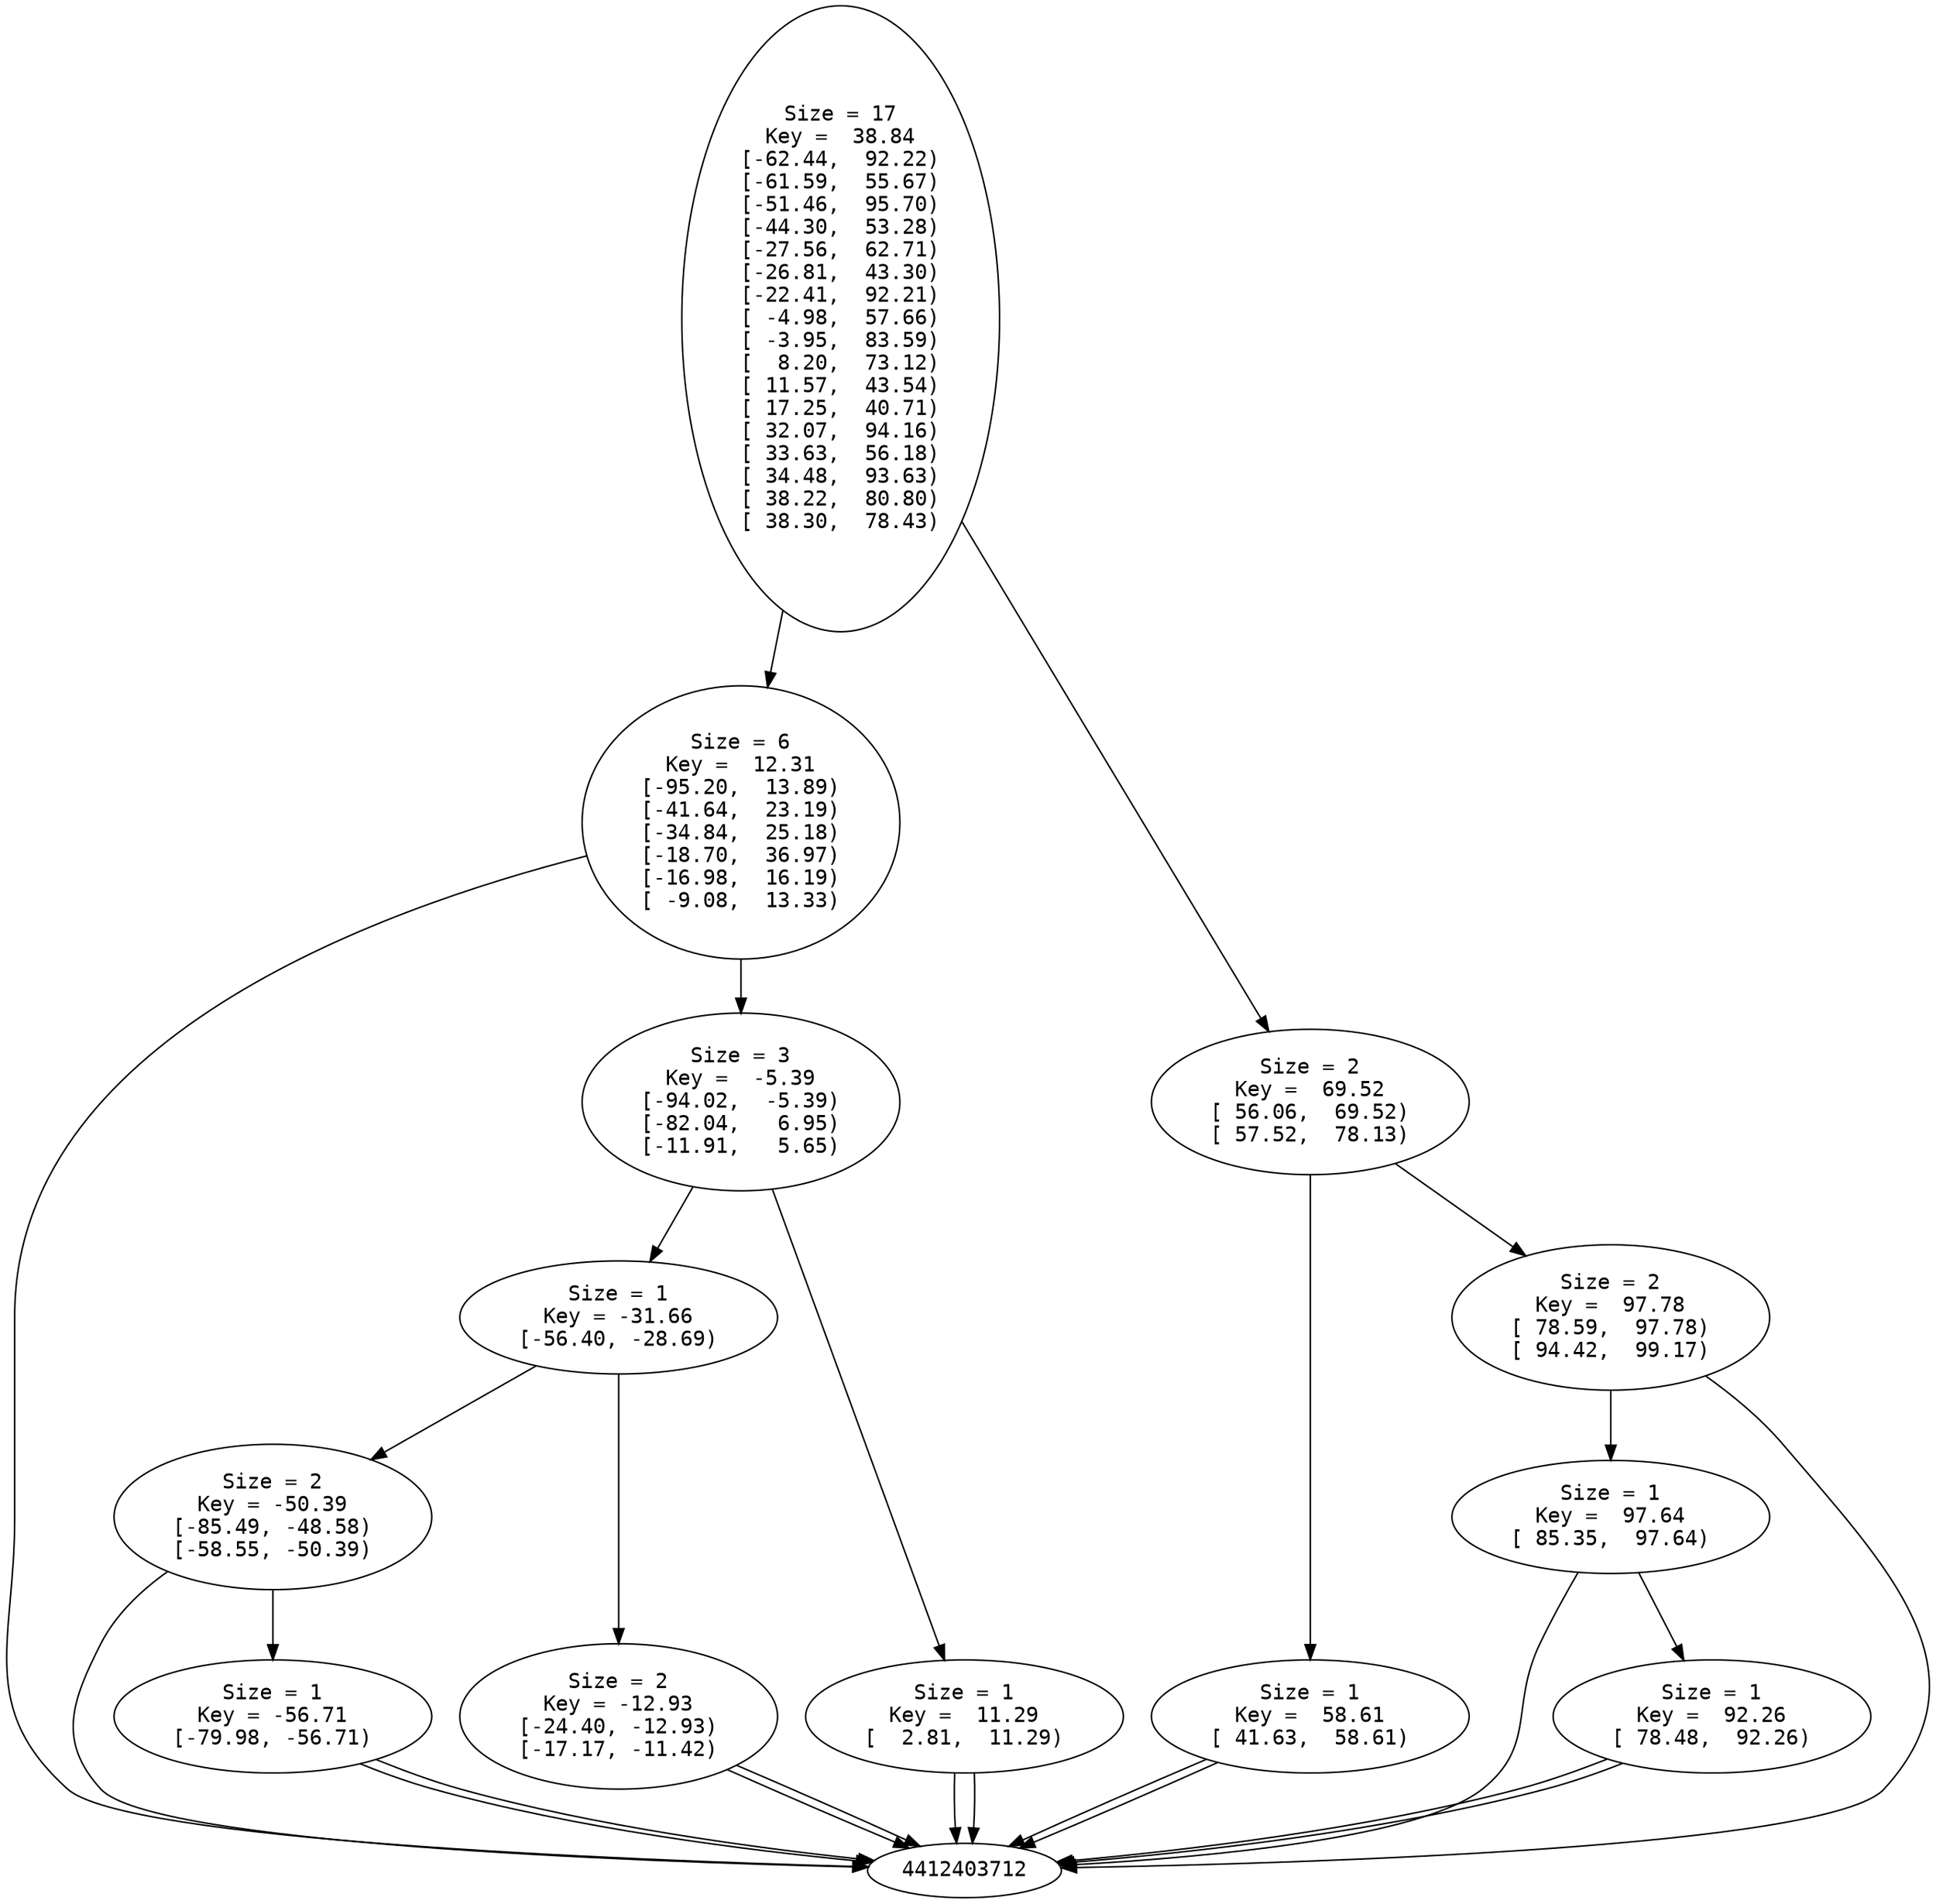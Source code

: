 digraph {
 
    graph [fontname = "Courier"];
    node [fontname = "Courier"];
    edge [fontname = "Courier"];

    	4729255776 [label="Size = 17
Key =  38.84
[-62.44,  92.22)
[-61.59,  55.67)
[-51.46,  95.70)
[-44.30,  53.28)
[-27.56,  62.71)
[-26.81,  43.30)
[-22.41,  92.21)
[ -4.98,  57.66)
[ -3.95,  83.59)
[  8.20,  73.12)
[ 11.57,  43.54)
[ 17.25,  40.71)
[ 32.07,  94.16)
[ 33.63,  56.18)
[ 34.48,  93.63)
[ 38.22,  80.80)
[ 38.30,  78.43)"]
	4729255776 -> 4729251264
	4729255776 -> 4729256784
	4729256784 [label="Size = 2
Key =  69.52
[ 56.06,  69.52)
[ 57.52,  78.13)"]
	4729256784 -> 4729256256
	4729256784 -> 4729252512
	4729252512 [label="Size = 2
Key =  97.78
[ 78.59,  97.78)
[ 94.42,  99.17)"]
	4729252512 -> 4729254528
	4729252512 -> 4412403712
	4729254528 [label="Size = 1
Key =  97.64
[ 85.35,  97.64)"]
	4729254528 -> 4729253760
	4729254528 -> 4412403712
	4729253760 [label="Size = 1
Key =  92.26
[ 78.48,  92.26)"]
	4729253760 -> 4412403712
	4729253760 -> 4412403712
	4729256256 [label="Size = 1
Key =  58.61
[ 41.63,  58.61)"]
	4729256256 -> 4412403712
	4729256256 -> 4412403712
	4729251264 [label="Size = 6
Key =  12.31
[-95.20,  13.89)
[-41.64,  23.19)
[-34.84,  25.18)
[-18.70,  36.97)
[-16.98,  16.19)
[ -9.08,  13.33)"]
	4729251264 -> 4729252080
	4729251264 -> 4412403712
	4729252080 [label="Size = 3
Key =  -5.39
[-94.02,  -5.39)
[-82.04,   6.95)
[-11.91,   5.65)"]
	4729252080 -> 4729251312
	4729252080 -> 4729252176
	4729252176 [label="Size = 1
Key =  11.29
[  2.81,  11.29)"]
	4729252176 -> 4412403712
	4729252176 -> 4412403712
	4729251312 [label="Size = 1
Key = -31.66
[-56.40, -28.69)"]
	4729251312 -> 4729252224
	4729251312 -> 4729252272
	4729252272 [label="Size = 2
Key = -12.93
[-24.40, -12.93)
[-17.17, -11.42)"]
	4729252272 -> 4412403712
	4729252272 -> 4412403712
	4729252224 [label="Size = 2
Key = -50.39
[-85.49, -48.58)
[-58.55, -50.39)"]
	4729252224 -> 4729253808
	4729252224 -> 4412403712
	4729253808 [label="Size = 1
Key = -56.71
[-79.98, -56.71)"]
	4729253808 -> 4412403712
	4729253808 -> 4412403712
}
